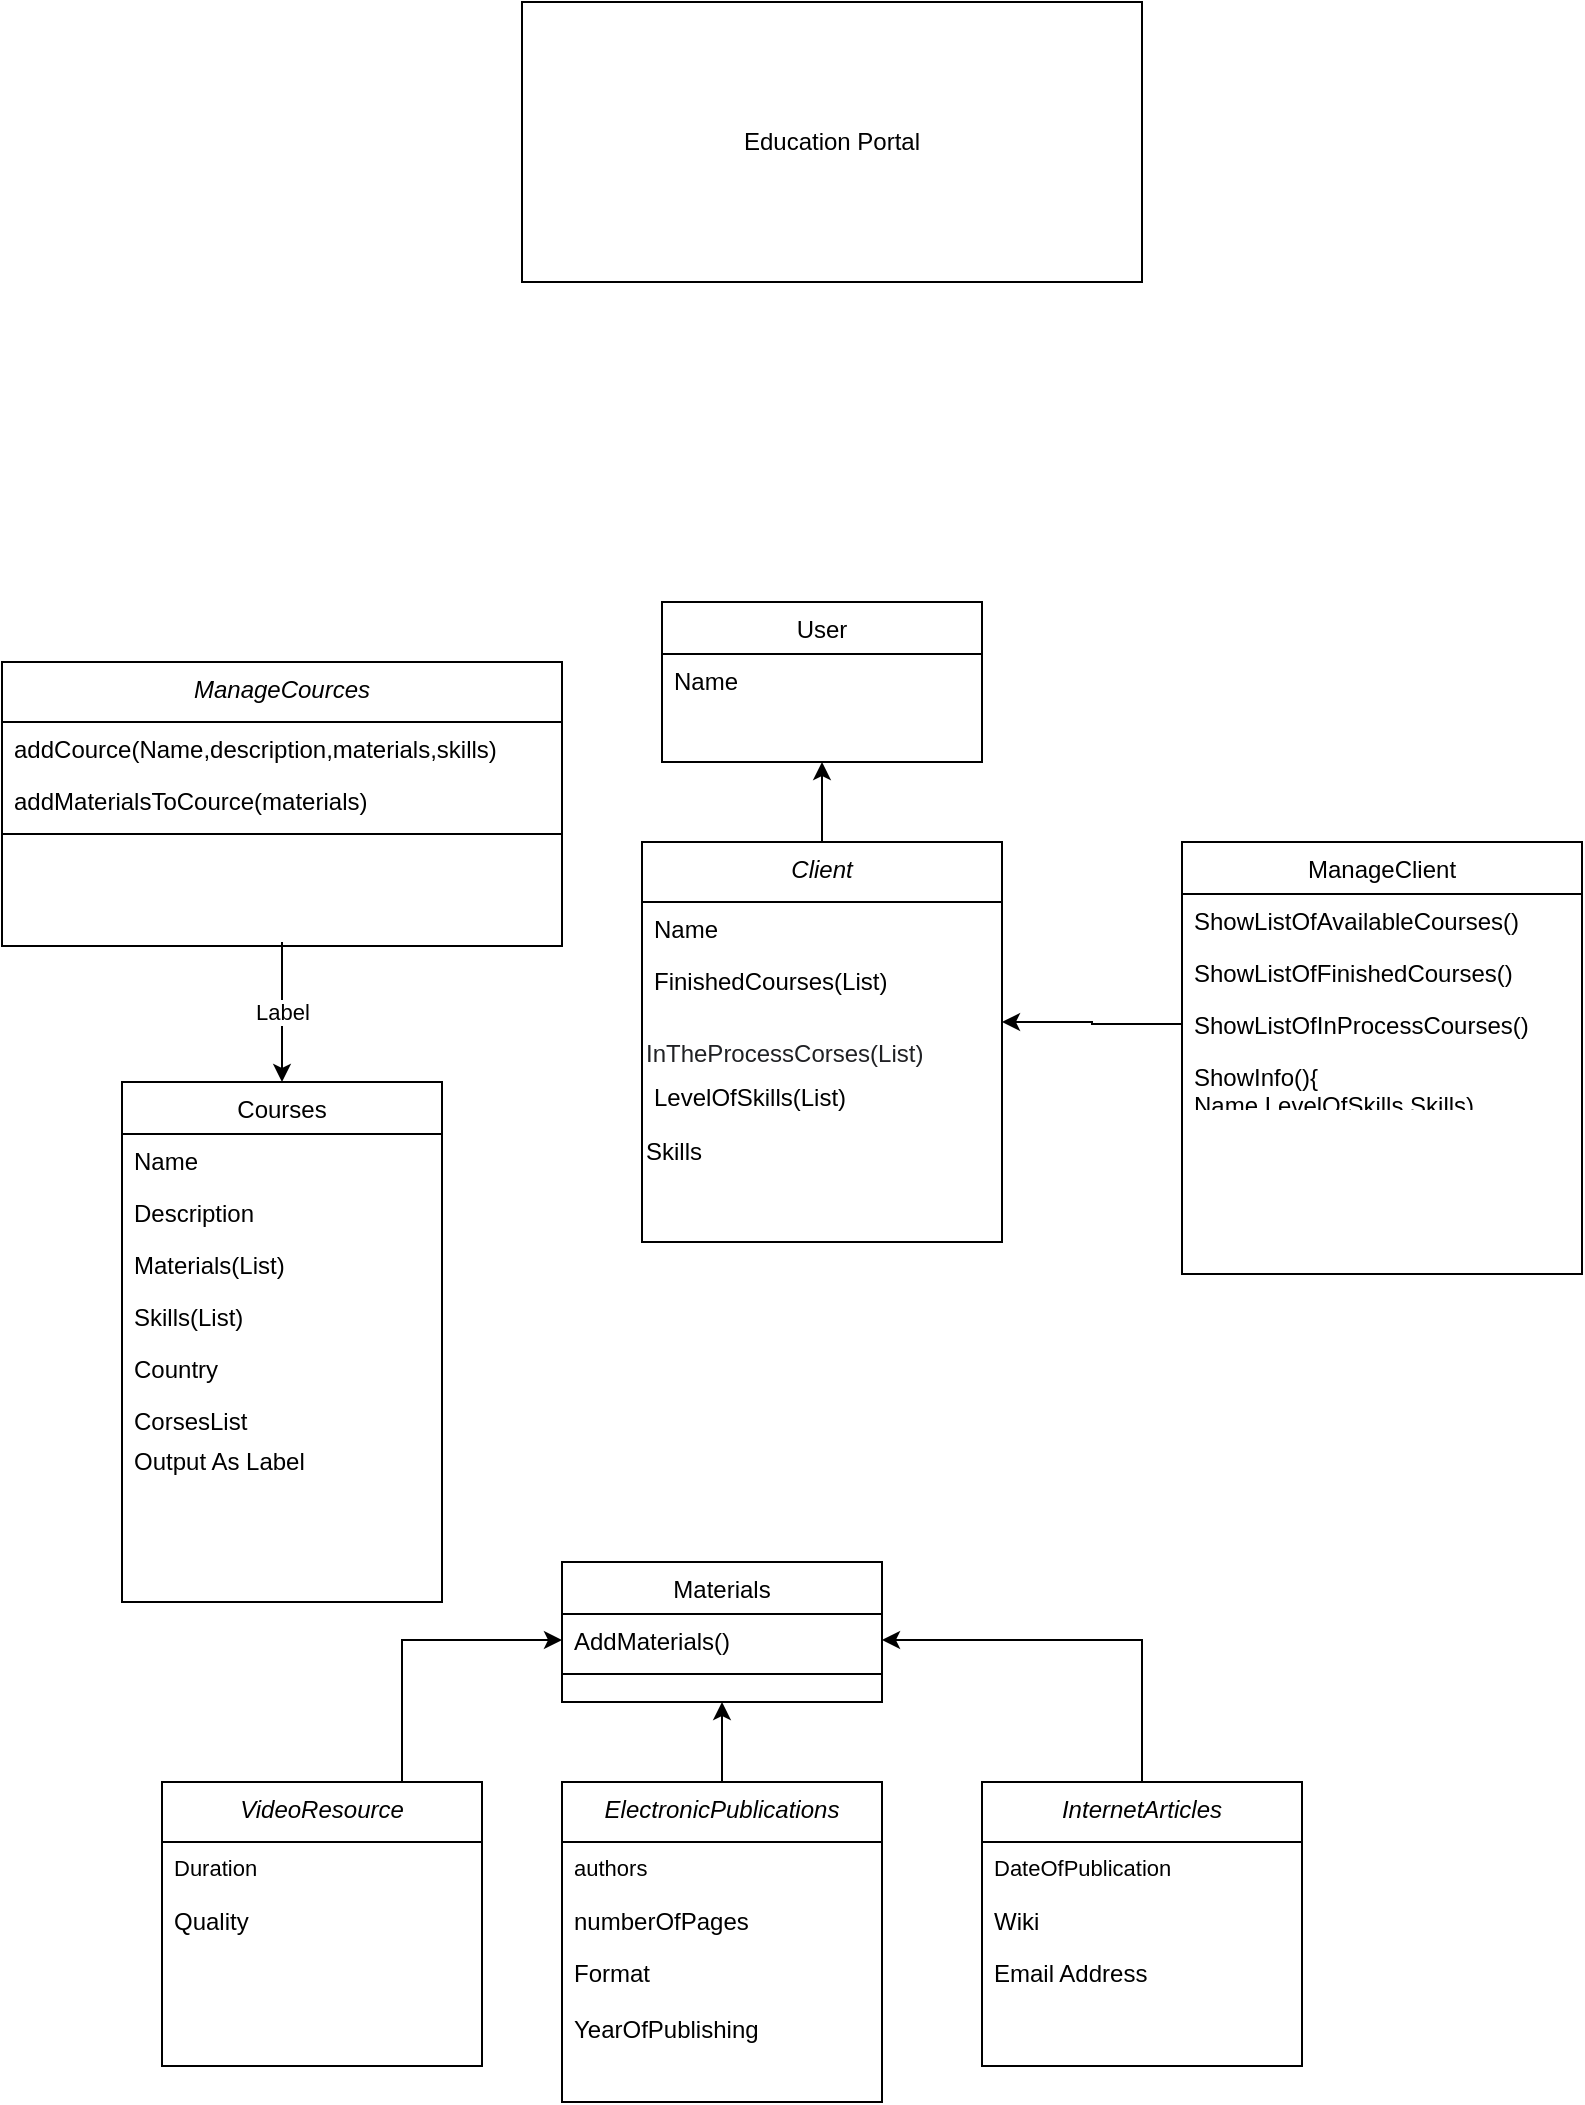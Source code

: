 <mxfile version="14.6.9" type="device"><diagram id="C5RBs43oDa-KdzZeNtuy" name="Page-1"><mxGraphModel dx="1628" dy="1084" grid="1" gridSize="10" guides="1" tooltips="1" connect="1" arrows="1" fold="1" page="1" pageScale="1" pageWidth="827" pageHeight="1169" math="0" shadow="0"><root><mxCell id="WIyWlLk6GJQsqaUBKTNV-0"/><mxCell id="WIyWlLk6GJQsqaUBKTNV-1" parent="WIyWlLk6GJQsqaUBKTNV-0"/><mxCell id="eguQ0jujS__Tg70yjSBb-60" style="edgeStyle=orthogonalEdgeStyle;rounded=0;orthogonalLoop=1;jettySize=auto;html=1;exitX=0.5;exitY=0;exitDx=0;exitDy=0;entryX=0.5;entryY=1;entryDx=0;entryDy=0;fontSize=12;" edge="1" parent="WIyWlLk6GJQsqaUBKTNV-1" source="zkfFHV4jXpPFQw0GAbJ--0" target="zkfFHV4jXpPFQw0GAbJ--6"><mxGeometry relative="1" as="geometry"/></mxCell><mxCell id="zkfFHV4jXpPFQw0GAbJ--0" value="Сlient" style="swimlane;fontStyle=2;align=center;verticalAlign=top;childLayout=stackLayout;horizontal=1;startSize=30;horizontalStack=0;resizeParent=1;resizeLast=0;collapsible=1;marginBottom=0;rounded=0;shadow=0;strokeWidth=1;" parent="WIyWlLk6GJQsqaUBKTNV-1" vertex="1"><mxGeometry x="280" y="490" width="180" height="200" as="geometry"><mxRectangle x="230" y="140" width="160" height="26" as="alternateBounds"/></mxGeometry></mxCell><mxCell id="zkfFHV4jXpPFQw0GAbJ--1" value="Name" style="text;align=left;verticalAlign=top;spacingLeft=4;spacingRight=4;overflow=hidden;rotatable=0;points=[[0,0.5],[1,0.5]];portConstraint=eastwest;" parent="zkfFHV4jXpPFQw0GAbJ--0" vertex="1"><mxGeometry y="30" width="180" height="26" as="geometry"/></mxCell><mxCell id="zkfFHV4jXpPFQw0GAbJ--2" value="FinishedCourses(List)" style="text;align=left;verticalAlign=top;spacingLeft=4;spacingRight=4;overflow=hidden;rotatable=0;points=[[0,0.5],[1,0.5]];portConstraint=eastwest;rounded=0;shadow=0;html=0;" parent="zkfFHV4jXpPFQw0GAbJ--0" vertex="1"><mxGeometry y="56" width="180" height="26" as="geometry"/></mxCell><mxCell id="eguQ0jujS__Tg70yjSBb-52" value="&lt;font style=&quot;font-size: 12px;&quot;&gt;&lt;br style=&quot;font-size: 12px;&quot;&gt;&lt;/font&gt;&lt;span style=&quot;color: rgb(32, 33, 36); font-family: &amp;quot;google sans&amp;quot;, arial, sans-serif; font-size: 12px;&quot;&gt;&lt;font style=&quot;font-size: 12px;&quot;&gt;InTheProcessCorses(List)&lt;/font&gt;&lt;br style=&quot;font-size: 12px;&quot;&gt;&lt;/span&gt;" style="whiteSpace=wrap;html=1;fontSize=12;fillColor=none;strokeColor=none;align=left;" vertex="1" parent="zkfFHV4jXpPFQw0GAbJ--0"><mxGeometry y="82" width="180" height="32" as="geometry"/></mxCell><mxCell id="zkfFHV4jXpPFQw0GAbJ--3" value="LevelOfSkills(List)" style="text;align=left;verticalAlign=top;spacingLeft=4;spacingRight=4;overflow=hidden;rotatable=0;points=[[0,0.5],[1,0.5]];portConstraint=eastwest;rounded=0;shadow=0;html=0;labelBorderColor=none;strokeWidth=1;" parent="zkfFHV4jXpPFQw0GAbJ--0" vertex="1"><mxGeometry y="114" width="180" height="26" as="geometry"/></mxCell><mxCell id="eguQ0jujS__Tg70yjSBb-54" value="Skills" style="whiteSpace=wrap;html=1;fontSize=12;strokeWidth=1;fillColor=none;align=left;strokeColor=none;" vertex="1" parent="zkfFHV4jXpPFQw0GAbJ--0"><mxGeometry y="140" width="180" height="30" as="geometry"/></mxCell><mxCell id="zkfFHV4jXpPFQw0GAbJ--6" value="User" style="swimlane;fontStyle=0;align=center;verticalAlign=top;childLayout=stackLayout;horizontal=1;startSize=26;horizontalStack=0;resizeParent=1;resizeLast=0;collapsible=1;marginBottom=0;rounded=0;shadow=0;strokeWidth=1;" parent="WIyWlLk6GJQsqaUBKTNV-1" vertex="1"><mxGeometry x="290" y="370" width="160" height="80" as="geometry"><mxRectangle x="130" y="380" width="160" height="26" as="alternateBounds"/></mxGeometry></mxCell><mxCell id="zkfFHV4jXpPFQw0GAbJ--7" value="Name" style="text;align=left;verticalAlign=top;spacingLeft=4;spacingRight=4;overflow=hidden;rotatable=0;points=[[0,0.5],[1,0.5]];portConstraint=eastwest;" parent="zkfFHV4jXpPFQw0GAbJ--6" vertex="1"><mxGeometry y="26" width="160" height="26" as="geometry"/></mxCell><mxCell id="zkfFHV4jXpPFQw0GAbJ--13" value="Materials" style="swimlane;fontStyle=0;align=center;verticalAlign=top;childLayout=stackLayout;horizontal=1;startSize=26;horizontalStack=0;resizeParent=1;resizeLast=0;collapsible=1;marginBottom=0;rounded=0;shadow=0;strokeWidth=1;" parent="WIyWlLk6GJQsqaUBKTNV-1" vertex="1"><mxGeometry x="240" y="850" width="160" height="70" as="geometry"><mxRectangle x="340" y="380" width="170" height="26" as="alternateBounds"/></mxGeometry></mxCell><mxCell id="zkfFHV4jXpPFQw0GAbJ--14" value="AddMaterials()" style="text;align=left;verticalAlign=top;spacingLeft=4;spacingRight=4;overflow=hidden;rotatable=0;points=[[0,0.5],[1,0.5]];portConstraint=eastwest;" parent="zkfFHV4jXpPFQw0GAbJ--13" vertex="1"><mxGeometry y="26" width="160" height="26" as="geometry"/></mxCell><mxCell id="zkfFHV4jXpPFQw0GAbJ--15" value="" style="line;html=1;strokeWidth=1;align=left;verticalAlign=middle;spacingTop=-1;spacingLeft=3;spacingRight=3;rotatable=0;labelPosition=right;points=[];portConstraint=eastwest;" parent="zkfFHV4jXpPFQw0GAbJ--13" vertex="1"><mxGeometry y="52" width="160" height="8" as="geometry"/></mxCell><mxCell id="zkfFHV4jXpPFQw0GAbJ--17" value="ManageClient" style="swimlane;fontStyle=0;align=center;verticalAlign=top;childLayout=stackLayout;horizontal=1;startSize=26;horizontalStack=0;resizeParent=1;resizeLast=0;collapsible=1;marginBottom=0;rounded=0;shadow=0;strokeWidth=1;" parent="WIyWlLk6GJQsqaUBKTNV-1" vertex="1"><mxGeometry x="550" y="490" width="200" height="216" as="geometry"><mxRectangle x="550" y="140" width="160" height="26" as="alternateBounds"/></mxGeometry></mxCell><mxCell id="zkfFHV4jXpPFQw0GAbJ--18" value="ShowListOfAvailableCourses()" style="text;align=left;verticalAlign=top;spacingLeft=4;spacingRight=4;overflow=hidden;rotatable=0;points=[[0,0.5],[1,0.5]];portConstraint=eastwest;" parent="zkfFHV4jXpPFQw0GAbJ--17" vertex="1"><mxGeometry y="26" width="200" height="26" as="geometry"/></mxCell><mxCell id="zkfFHV4jXpPFQw0GAbJ--19" value="ShowListOfFinishedCourses()" style="text;align=left;verticalAlign=top;spacingLeft=4;spacingRight=4;overflow=hidden;rotatable=0;points=[[0,0.5],[1,0.5]];portConstraint=eastwest;rounded=0;shadow=0;html=0;" parent="zkfFHV4jXpPFQw0GAbJ--17" vertex="1"><mxGeometry y="52" width="200" height="26" as="geometry"/></mxCell><mxCell id="zkfFHV4jXpPFQw0GAbJ--20" value="ShowListOfInProcessCourses()" style="text;align=left;verticalAlign=top;spacingLeft=4;spacingRight=4;overflow=hidden;rotatable=0;points=[[0,0.5],[1,0.5]];portConstraint=eastwest;rounded=0;shadow=0;html=0;" parent="zkfFHV4jXpPFQw0GAbJ--17" vertex="1"><mxGeometry y="78" width="200" height="26" as="geometry"/></mxCell><mxCell id="zkfFHV4jXpPFQw0GAbJ--21" value="ShowInfo(){&#10;Name,LevelOfSkills,Skills)" style="text;align=left;verticalAlign=top;spacingLeft=4;spacingRight=4;overflow=hidden;rotatable=0;points=[[0,0.5],[1,0.5]];portConstraint=eastwest;rounded=0;shadow=0;html=0;" parent="zkfFHV4jXpPFQw0GAbJ--17" vertex="1"><mxGeometry y="104" width="200" height="26" as="geometry"/></mxCell><mxCell id="eguQ0jujS__Tg70yjSBb-1" value="Education Portal" style="rounded=0;whiteSpace=wrap;html=1;fillColor=none;" vertex="1" parent="WIyWlLk6GJQsqaUBKTNV-1"><mxGeometry x="220" y="70" width="310" height="140" as="geometry"/></mxCell><mxCell id="eguQ0jujS__Tg70yjSBb-55" style="edgeStyle=orthogonalEdgeStyle;rounded=0;orthogonalLoop=1;jettySize=auto;html=1;exitX=0.75;exitY=0;exitDx=0;exitDy=0;entryX=0;entryY=0.5;entryDx=0;entryDy=0;fontSize=12;" edge="1" parent="WIyWlLk6GJQsqaUBKTNV-1" source="eguQ0jujS__Tg70yjSBb-3" target="zkfFHV4jXpPFQw0GAbJ--14"><mxGeometry relative="1" as="geometry"/></mxCell><mxCell id="eguQ0jujS__Tg70yjSBb-3" value="VideoResource" style="swimlane;fontStyle=2;align=center;verticalAlign=top;childLayout=stackLayout;horizontal=1;startSize=30;horizontalStack=0;resizeParent=1;resizeLast=0;collapsible=1;marginBottom=0;rounded=0;shadow=0;strokeWidth=1;" vertex="1" parent="WIyWlLk6GJQsqaUBKTNV-1"><mxGeometry x="40" y="960" width="160" height="142" as="geometry"><mxRectangle x="230" y="140" width="160" height="26" as="alternateBounds"/></mxGeometry></mxCell><mxCell id="eguQ0jujS__Tg70yjSBb-4" value="Duration" style="text;align=left;verticalAlign=top;spacingLeft=4;spacingRight=4;overflow=hidden;rotatable=0;points=[[0,0.5],[1,0.5]];portConstraint=eastwest;fontSize=11;" vertex="1" parent="eguQ0jujS__Tg70yjSBb-3"><mxGeometry y="30" width="160" height="26" as="geometry"/></mxCell><mxCell id="eguQ0jujS__Tg70yjSBb-5" value="Quality" style="text;align=left;verticalAlign=top;spacingLeft=4;spacingRight=4;overflow=hidden;rotatable=0;points=[[0,0.5],[1,0.5]];portConstraint=eastwest;rounded=0;shadow=0;html=0;" vertex="1" parent="eguQ0jujS__Tg70yjSBb-3"><mxGeometry y="56" width="160" height="26" as="geometry"/></mxCell><mxCell id="eguQ0jujS__Tg70yjSBb-56" style="edgeStyle=orthogonalEdgeStyle;rounded=0;orthogonalLoop=1;jettySize=auto;html=1;exitX=0.5;exitY=0;exitDx=0;exitDy=0;entryX=0.5;entryY=1;entryDx=0;entryDy=0;fontSize=12;" edge="1" parent="WIyWlLk6GJQsqaUBKTNV-1" source="eguQ0jujS__Tg70yjSBb-10" target="zkfFHV4jXpPFQw0GAbJ--13"><mxGeometry relative="1" as="geometry"/></mxCell><mxCell id="eguQ0jujS__Tg70yjSBb-10" value="ElectronicPublications" style="swimlane;fontStyle=2;align=center;verticalAlign=top;childLayout=stackLayout;horizontal=1;startSize=30;horizontalStack=0;resizeParent=1;resizeLast=0;collapsible=1;marginBottom=0;rounded=0;shadow=0;strokeWidth=1;" vertex="1" parent="WIyWlLk6GJQsqaUBKTNV-1"><mxGeometry x="240" y="960" width="160" height="160" as="geometry"><mxRectangle x="230" y="140" width="160" height="26" as="alternateBounds"/></mxGeometry></mxCell><mxCell id="eguQ0jujS__Tg70yjSBb-11" value="authors" style="text;align=left;verticalAlign=top;spacingLeft=4;spacingRight=4;overflow=hidden;rotatable=0;points=[[0,0.5],[1,0.5]];portConstraint=eastwest;fontSize=11;" vertex="1" parent="eguQ0jujS__Tg70yjSBb-10"><mxGeometry y="30" width="160" height="26" as="geometry"/></mxCell><mxCell id="eguQ0jujS__Tg70yjSBb-12" value="numberOfPages" style="text;align=left;verticalAlign=top;spacingLeft=4;spacingRight=4;overflow=hidden;rotatable=0;points=[[0,0.5],[1,0.5]];portConstraint=eastwest;rounded=0;shadow=0;html=0;" vertex="1" parent="eguQ0jujS__Tg70yjSBb-10"><mxGeometry y="56" width="160" height="26" as="geometry"/></mxCell><mxCell id="eguQ0jujS__Tg70yjSBb-13" value="Format" style="text;align=left;verticalAlign=top;spacingLeft=4;spacingRight=4;overflow=hidden;rotatable=0;points=[[0,0.5],[1,0.5]];portConstraint=eastwest;rounded=0;shadow=0;html=0;" vertex="1" parent="eguQ0jujS__Tg70yjSBb-10"><mxGeometry y="82" width="160" height="28" as="geometry"/></mxCell><mxCell id="eguQ0jujS__Tg70yjSBb-15" value="YearOfPublishing" style="text;align=left;verticalAlign=top;spacingLeft=4;spacingRight=4;overflow=hidden;rotatable=0;points=[[0,0.5],[1,0.5]];portConstraint=eastwest;" vertex="1" parent="eguQ0jujS__Tg70yjSBb-10"><mxGeometry y="110" width="160" height="20" as="geometry"/></mxCell><mxCell id="eguQ0jujS__Tg70yjSBb-57" style="edgeStyle=orthogonalEdgeStyle;rounded=0;orthogonalLoop=1;jettySize=auto;html=1;exitX=0.5;exitY=0;exitDx=0;exitDy=0;entryX=1;entryY=0.5;entryDx=0;entryDy=0;fontSize=12;" edge="1" parent="WIyWlLk6GJQsqaUBKTNV-1" source="eguQ0jujS__Tg70yjSBb-16" target="zkfFHV4jXpPFQw0GAbJ--14"><mxGeometry relative="1" as="geometry"/></mxCell><mxCell id="eguQ0jujS__Tg70yjSBb-16" value="InternetАrticles" style="swimlane;fontStyle=2;align=center;verticalAlign=top;childLayout=stackLayout;horizontal=1;startSize=30;horizontalStack=0;resizeParent=1;resizeLast=0;collapsible=1;marginBottom=0;rounded=0;shadow=0;strokeWidth=1;" vertex="1" parent="WIyWlLk6GJQsqaUBKTNV-1"><mxGeometry x="450" y="960" width="160" height="142" as="geometry"><mxRectangle x="230" y="140" width="160" height="26" as="alternateBounds"/></mxGeometry></mxCell><mxCell id="eguQ0jujS__Tg70yjSBb-17" value="DateOfPublication&#10;&#10;&#10;&#10;&#10;&#10;&#10;&#10;" style="text;align=left;verticalAlign=top;spacingLeft=4;spacingRight=4;overflow=hidden;rotatable=0;points=[[0,0.5],[1,0.5]];portConstraint=eastwest;fontSize=11;" vertex="1" parent="eguQ0jujS__Tg70yjSBb-16"><mxGeometry y="30" width="160" height="26" as="geometry"/></mxCell><mxCell id="eguQ0jujS__Tg70yjSBb-18" value="Wiki" style="text;align=left;verticalAlign=top;spacingLeft=4;spacingRight=4;overflow=hidden;rotatable=0;points=[[0,0.5],[1,0.5]];portConstraint=eastwest;rounded=0;shadow=0;html=0;" vertex="1" parent="eguQ0jujS__Tg70yjSBb-16"><mxGeometry y="56" width="160" height="26" as="geometry"/></mxCell><mxCell id="eguQ0jujS__Tg70yjSBb-19" value="Email Address" style="text;align=left;verticalAlign=top;spacingLeft=4;spacingRight=4;overflow=hidden;rotatable=0;points=[[0,0.5],[1,0.5]];portConstraint=eastwest;rounded=0;shadow=0;html=0;" vertex="1" parent="eguQ0jujS__Tg70yjSBb-16"><mxGeometry y="82" width="160" height="26" as="geometry"/></mxCell><mxCell id="eguQ0jujS__Tg70yjSBb-34" value="ManageCources" style="swimlane;fontStyle=2;align=center;verticalAlign=top;childLayout=stackLayout;horizontal=1;startSize=30;horizontalStack=0;resizeParent=1;resizeLast=0;collapsible=1;marginBottom=0;rounded=0;shadow=0;strokeWidth=1;" vertex="1" parent="WIyWlLk6GJQsqaUBKTNV-1"><mxGeometry x="-40" y="400" width="280" height="142" as="geometry"><mxRectangle x="230" y="140" width="160" height="26" as="alternateBounds"/></mxGeometry></mxCell><mxCell id="eguQ0jujS__Tg70yjSBb-35" value="addCource(Name,description,materials,skills)" style="text;align=left;verticalAlign=top;spacingLeft=4;spacingRight=4;overflow=hidden;rotatable=0;points=[[0,0.5],[1,0.5]];portConstraint=eastwest;" vertex="1" parent="eguQ0jujS__Tg70yjSBb-34"><mxGeometry y="30" width="280" height="26" as="geometry"/></mxCell><mxCell id="eguQ0jujS__Tg70yjSBb-36" value="addMaterialsToCource(materials)" style="text;align=left;verticalAlign=top;spacingLeft=4;spacingRight=4;overflow=hidden;rotatable=0;points=[[0,0.5],[1,0.5]];portConstraint=eastwest;rounded=0;shadow=0;html=0;" vertex="1" parent="eguQ0jujS__Tg70yjSBb-34"><mxGeometry y="56" width="280" height="26" as="geometry"/></mxCell><mxCell id="eguQ0jujS__Tg70yjSBb-38" value="" style="line;html=1;strokeWidth=1;align=left;verticalAlign=middle;spacingTop=-1;spacingLeft=3;spacingRight=3;rotatable=0;labelPosition=right;points=[];portConstraint=eastwest;" vertex="1" parent="eguQ0jujS__Tg70yjSBb-34"><mxGeometry y="82" width="280" height="8" as="geometry"/></mxCell><mxCell id="eguQ0jujS__Tg70yjSBb-41" value="Courses" style="swimlane;fontStyle=0;align=center;verticalAlign=top;childLayout=stackLayout;horizontal=1;startSize=26;horizontalStack=0;resizeParent=1;resizeLast=0;collapsible=1;marginBottom=0;rounded=0;shadow=0;strokeWidth=1;" vertex="1" parent="WIyWlLk6GJQsqaUBKTNV-1"><mxGeometry x="20" y="610" width="160" height="260" as="geometry"><mxRectangle x="550" y="140" width="160" height="26" as="alternateBounds"/></mxGeometry></mxCell><mxCell id="eguQ0jujS__Tg70yjSBb-42" value="Name" style="text;align=left;verticalAlign=top;spacingLeft=4;spacingRight=4;overflow=hidden;rotatable=0;points=[[0,0.5],[1,0.5]];portConstraint=eastwest;" vertex="1" parent="eguQ0jujS__Tg70yjSBb-41"><mxGeometry y="26" width="160" height="26" as="geometry"/></mxCell><mxCell id="eguQ0jujS__Tg70yjSBb-43" value="Description" style="text;align=left;verticalAlign=top;spacingLeft=4;spacingRight=4;overflow=hidden;rotatable=0;points=[[0,0.5],[1,0.5]];portConstraint=eastwest;rounded=0;shadow=0;html=0;" vertex="1" parent="eguQ0jujS__Tg70yjSBb-41"><mxGeometry y="52" width="160" height="26" as="geometry"/></mxCell><mxCell id="eguQ0jujS__Tg70yjSBb-44" value="Materials(List)" style="text;align=left;verticalAlign=top;spacingLeft=4;spacingRight=4;overflow=hidden;rotatable=0;points=[[0,0.5],[1,0.5]];portConstraint=eastwest;rounded=0;shadow=0;html=0;" vertex="1" parent="eguQ0jujS__Tg70yjSBb-41"><mxGeometry y="78" width="160" height="26" as="geometry"/></mxCell><mxCell id="eguQ0jujS__Tg70yjSBb-45" value="Skills(List)" style="text;align=left;verticalAlign=top;spacingLeft=4;spacingRight=4;overflow=hidden;rotatable=0;points=[[0,0.5],[1,0.5]];portConstraint=eastwest;rounded=0;shadow=0;html=0;" vertex="1" parent="eguQ0jujS__Tg70yjSBb-41"><mxGeometry y="104" width="160" height="26" as="geometry"/></mxCell><mxCell id="eguQ0jujS__Tg70yjSBb-46" value="Country" style="text;align=left;verticalAlign=top;spacingLeft=4;spacingRight=4;overflow=hidden;rotatable=0;points=[[0,0.5],[1,0.5]];portConstraint=eastwest;rounded=0;shadow=0;html=0;" vertex="1" parent="eguQ0jujS__Tg70yjSBb-41"><mxGeometry y="130" width="160" height="26" as="geometry"/></mxCell><mxCell id="eguQ0jujS__Tg70yjSBb-48" value="CorsesList" style="text;align=left;verticalAlign=top;spacingLeft=4;spacingRight=4;overflow=hidden;rotatable=0;points=[[0,0.5],[1,0.5]];portConstraint=eastwest;" vertex="1" parent="eguQ0jujS__Tg70yjSBb-41"><mxGeometry y="156" width="160" height="20" as="geometry"/></mxCell><mxCell id="eguQ0jujS__Tg70yjSBb-49" value="Output As Label" style="text;align=left;verticalAlign=top;spacingLeft=4;spacingRight=4;overflow=hidden;rotatable=0;points=[[0,0.5],[1,0.5]];portConstraint=eastwest;" vertex="1" parent="eguQ0jujS__Tg70yjSBb-41"><mxGeometry y="176" width="160" as="geometry"/></mxCell><mxCell id="eguQ0jujS__Tg70yjSBb-58" value="" style="endArrow=classic;html=1;fontSize=12;entryX=0.5;entryY=0;entryDx=0;entryDy=0;" edge="1" parent="WIyWlLk6GJQsqaUBKTNV-1" target="eguQ0jujS__Tg70yjSBb-41"><mxGeometry relative="1" as="geometry"><mxPoint x="100" y="540" as="sourcePoint"/><mxPoint x="150" y="587.5" as="targetPoint"/></mxGeometry></mxCell><mxCell id="eguQ0jujS__Tg70yjSBb-59" value="Label" style="edgeLabel;resizable=0;html=1;align=center;verticalAlign=middle;" connectable="0" vertex="1" parent="eguQ0jujS__Tg70yjSBb-58"><mxGeometry relative="1" as="geometry"/></mxCell><mxCell id="eguQ0jujS__Tg70yjSBb-61" style="edgeStyle=orthogonalEdgeStyle;rounded=0;orthogonalLoop=1;jettySize=auto;html=1;exitX=0;exitY=0.5;exitDx=0;exitDy=0;entryX=1;entryY=0.25;entryDx=0;entryDy=0;fontSize=12;" edge="1" parent="WIyWlLk6GJQsqaUBKTNV-1" source="zkfFHV4jXpPFQw0GAbJ--20" target="eguQ0jujS__Tg70yjSBb-52"><mxGeometry relative="1" as="geometry"/></mxCell></root></mxGraphModel></diagram></mxfile>